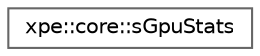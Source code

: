 digraph "Graphical Class Hierarchy"
{
 // LATEX_PDF_SIZE
  bgcolor="transparent";
  edge [fontname=Helvetica,fontsize=10,labelfontname=Helvetica,labelfontsize=10];
  node [fontname=Helvetica,fontsize=10,shape=box,height=0.2,width=0.4];
  rankdir="LR";
  Node0 [id="Node000000",label="xpe::core::sGpuStats",height=0.2,width=0.4,color="grey40", fillcolor="white", style="filled",URL="$structxpe_1_1core_1_1s_gpu_stats.html",tooltip=" "];
}
